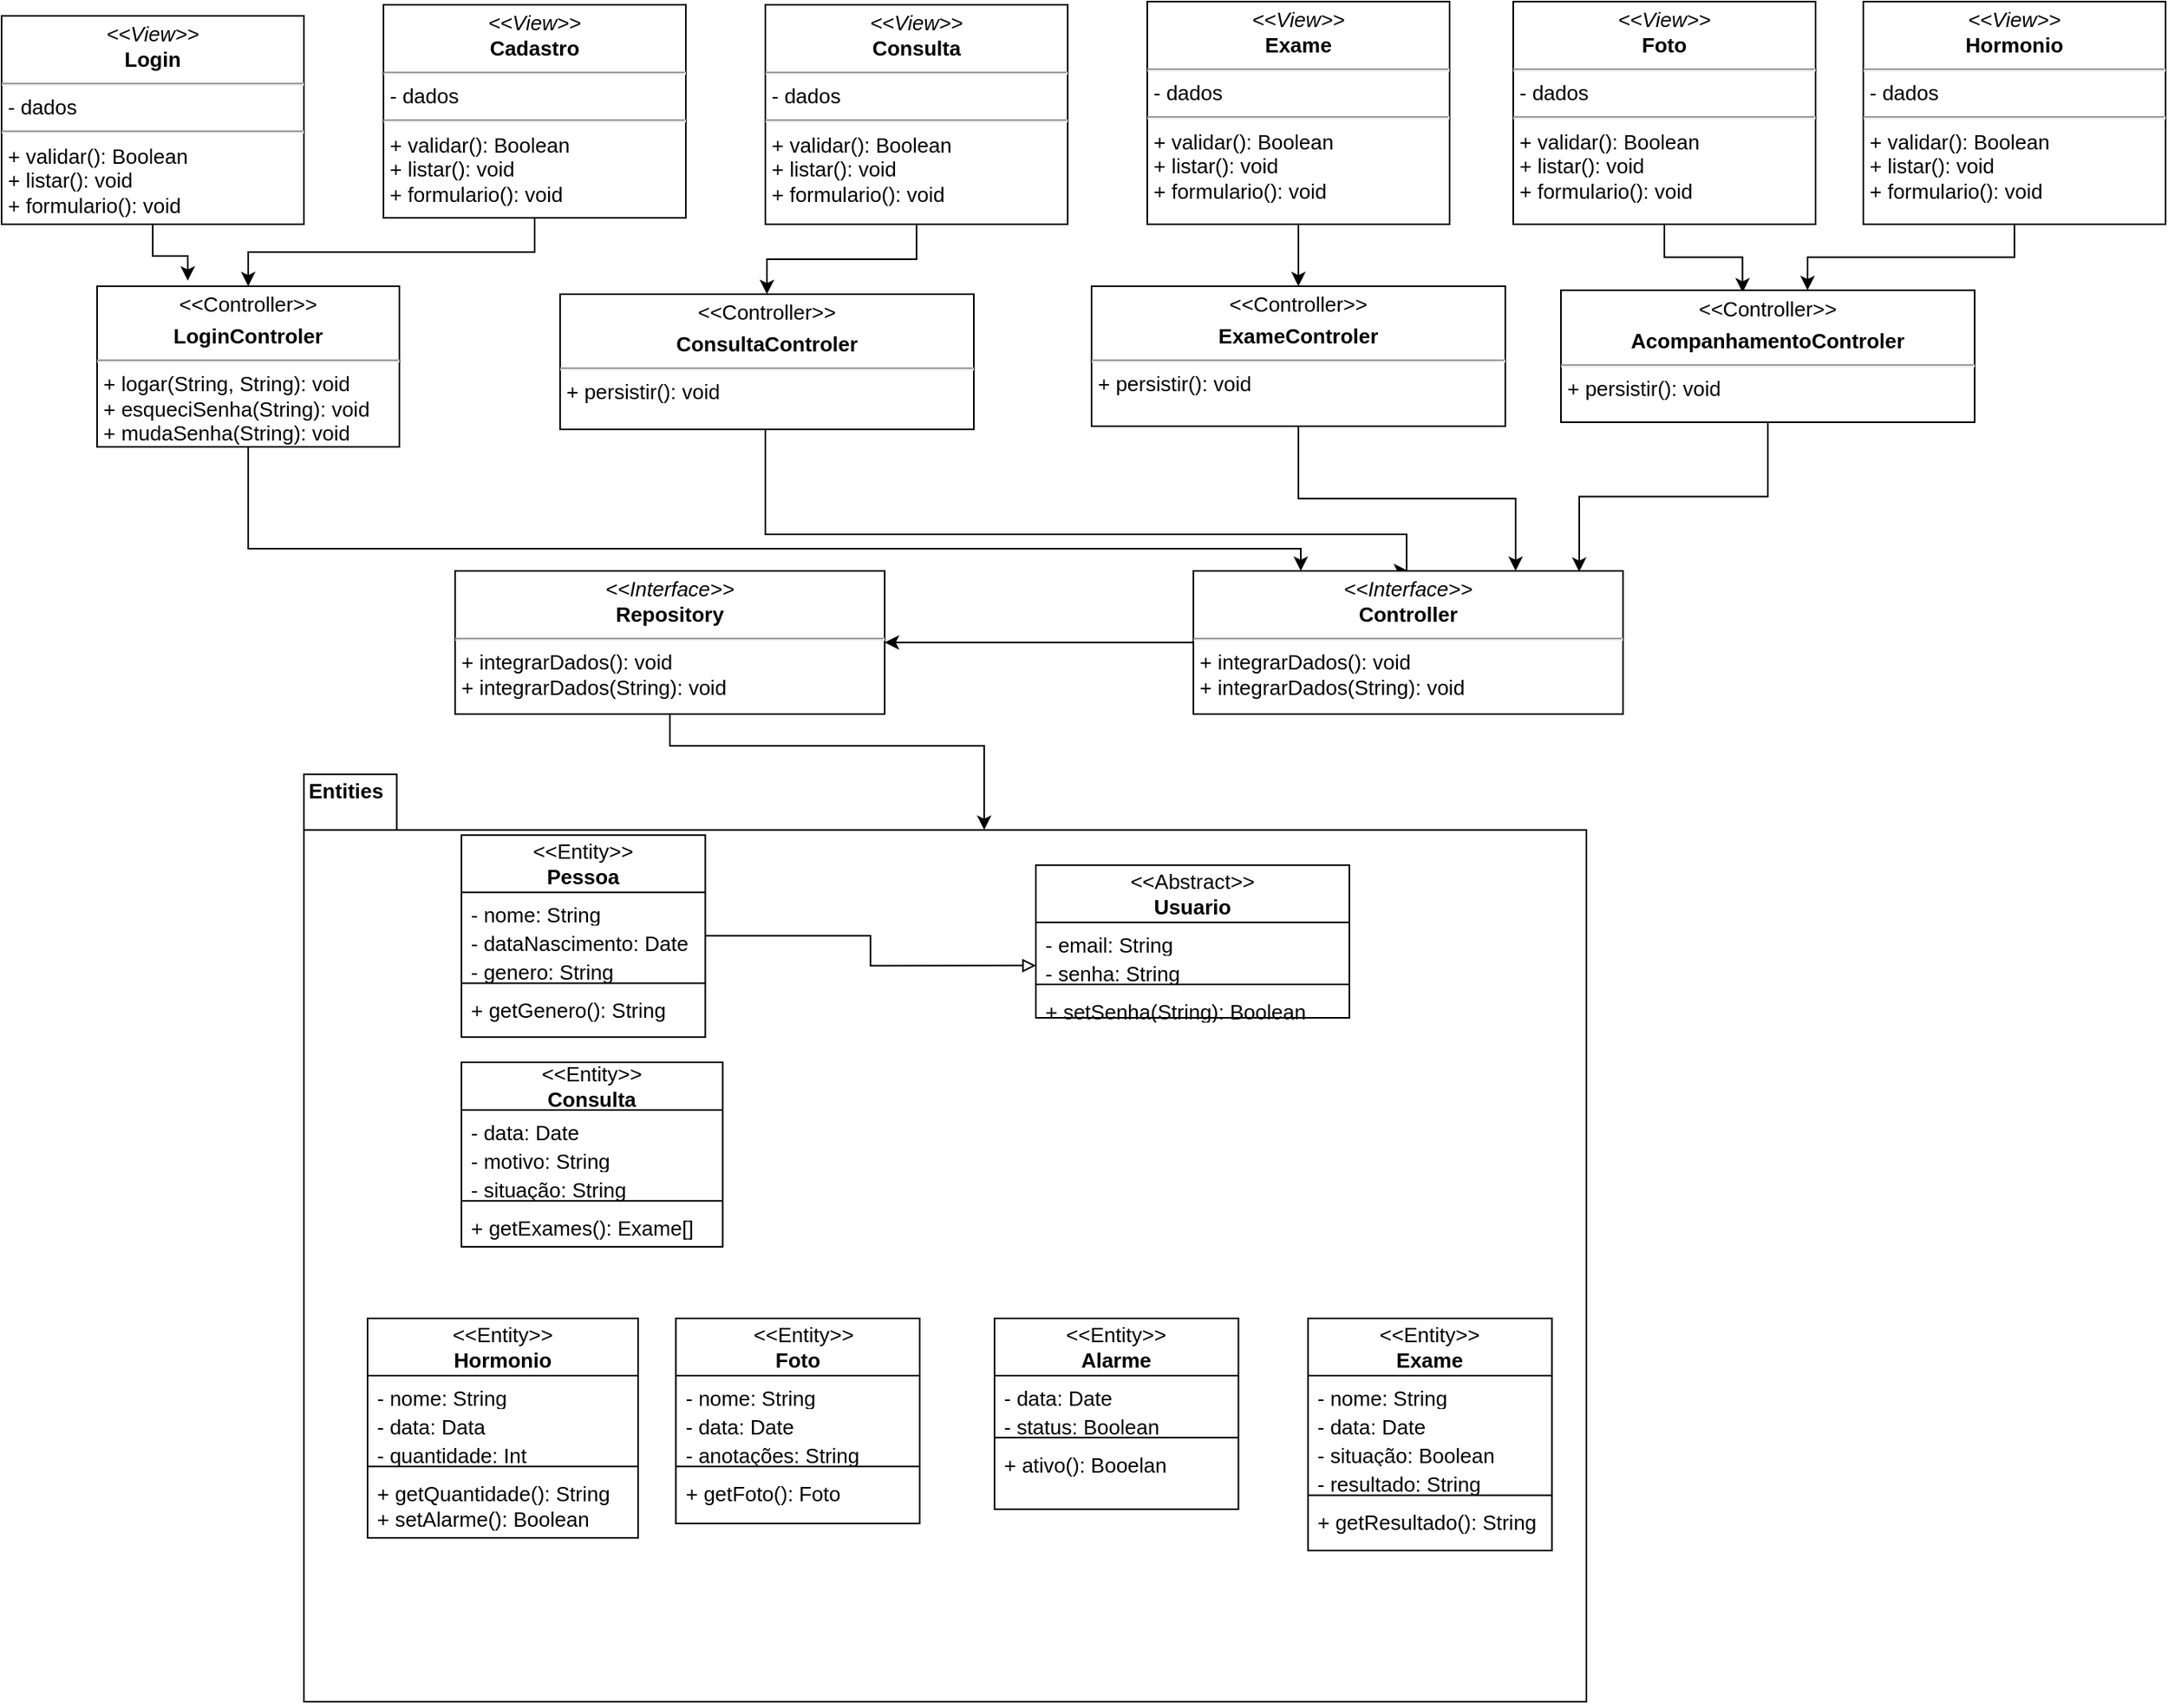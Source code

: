 <mxfile version="21.7.2" type="github">
  <diagram name="Página-1" id="MxIFzGJbgPdJj9NGr6BE">
    <mxGraphModel dx="3010" dy="834" grid="0" gridSize="10" guides="1" tooltips="1" connect="1" arrows="1" fold="1" page="1" pageScale="1" pageWidth="827" pageHeight="1169" math="0" shadow="0">
      <root>
        <mxCell id="0" />
        <mxCell id="1" parent="0" />
        <mxCell id="8MOAWp1Sfqbr2MybWYsb-131" style="edgeStyle=orthogonalEdgeStyle;rounded=0;orthogonalLoop=1;jettySize=auto;html=1;entryX=0.25;entryY=0;entryDx=0;entryDy=0;" edge="1" parent="1" source="8MOAWp1Sfqbr2MybWYsb-63" target="8MOAWp1Sfqbr2MybWYsb-112">
          <mxGeometry relative="1" as="geometry">
            <Array as="points">
              <mxPoint x="-502" y="363" />
              <mxPoint x="160" y="363" />
            </Array>
          </mxGeometry>
        </mxCell>
        <mxCell id="8MOAWp1Sfqbr2MybWYsb-63" value="&lt;p style=&quot;border-color: var(--border-color); margin: 4px 0px 0px; text-align: center; font-size: 13px;&quot;&gt;&amp;lt;&amp;lt;Controller&amp;gt;&amp;gt;&lt;/p&gt;&lt;p style=&quot;margin: 4px 0px 0px; text-align: center; font-size: 13px;&quot;&gt;&lt;b style=&quot;font-size: 13px;&quot;&gt;LoginControler&lt;/b&gt;&lt;/p&gt;&lt;hr style=&quot;font-size: 13px;&quot;&gt;&lt;p style=&quot;margin: 0px 0px 0px 4px; font-size: 13px;&quot;&gt;&lt;/p&gt;&lt;p style=&quot;margin: 0px 0px 0px 4px; font-size: 13px;&quot;&gt;+ logar(String, String): void&lt;/p&gt;&lt;p style=&quot;margin: 0px 0px 0px 4px; font-size: 13px;&quot;&gt;+ esqueciSenha(String): void&lt;/p&gt;&lt;p style=&quot;margin: 0px 0px 0px 4px; font-size: 13px;&quot;&gt;+ mudaSenha(String): void&lt;/p&gt;" style="verticalAlign=top;align=left;overflow=fill;fontSize=13;fontFamily=Helvetica;html=1;whiteSpace=wrap;swimlaneLine=1;" vertex="1" parent="1">
          <mxGeometry x="-597" y="198" width="190" height="101" as="geometry" />
        </mxCell>
        <mxCell id="8MOAWp1Sfqbr2MybWYsb-68" style="edgeStyle=orthogonalEdgeStyle;rounded=0;orthogonalLoop=1;jettySize=auto;html=1;entryX=0.3;entryY=-0.035;entryDx=0;entryDy=0;entryPerimeter=0;fontSize=13;swimlaneLine=1;" edge="1" parent="1" source="8MOAWp1Sfqbr2MybWYsb-64" target="8MOAWp1Sfqbr2MybWYsb-63">
          <mxGeometry relative="1" as="geometry" />
        </mxCell>
        <mxCell id="8MOAWp1Sfqbr2MybWYsb-64" value="&lt;p style=&quot;margin: 4px 0px 0px; text-align: center; font-size: 13px;&quot;&gt;&lt;i style=&quot;font-size: 13px;&quot;&gt;&amp;lt;&amp;lt;View&amp;gt;&amp;gt;&lt;/i&gt;&lt;br style=&quot;font-size: 13px;&quot;&gt;&lt;b style=&quot;font-size: 13px;&quot;&gt;Login&lt;/b&gt;&lt;/p&gt;&lt;hr style=&quot;font-size: 13px;&quot;&gt;&lt;p style=&quot;margin: 0px 0px 0px 4px; font-size: 13px;&quot;&gt;- dados&lt;br style=&quot;border-color: var(--border-color); font-size: 13px;&quot;&gt;&lt;/p&gt;&lt;hr style=&quot;font-size: 13px;&quot;&gt;&lt;p style=&quot;margin: 0px 0px 0px 4px; font-size: 13px;&quot;&gt;+ validar(): Boolean&lt;/p&gt;&lt;p style=&quot;border-color: var(--border-color); margin: 0px 0px 0px 4px; font-size: 13px;&quot;&gt;+ listar(): void&lt;/p&gt;&lt;p style=&quot;border-color: var(--border-color); margin: 0px 0px 0px 4px; font-size: 13px;&quot;&gt;+ formulario(): void&lt;/p&gt;" style="verticalAlign=top;align=left;overflow=fill;fontSize=13;fontFamily=Helvetica;html=1;whiteSpace=wrap;swimlaneLine=1;" vertex="1" parent="1">
          <mxGeometry x="-657" y="28" width="190" height="131" as="geometry" />
        </mxCell>
        <mxCell id="8MOAWp1Sfqbr2MybWYsb-67" style="edgeStyle=orthogonalEdgeStyle;rounded=0;orthogonalLoop=1;jettySize=auto;html=1;fontSize=13;swimlaneLine=1;" edge="1" parent="1" source="8MOAWp1Sfqbr2MybWYsb-66" target="8MOAWp1Sfqbr2MybWYsb-63">
          <mxGeometry relative="1" as="geometry" />
        </mxCell>
        <mxCell id="8MOAWp1Sfqbr2MybWYsb-66" value="&lt;p style=&quot;margin: 4px 0px 0px; text-align: center; font-size: 13px;&quot;&gt;&lt;i style=&quot;font-size: 13px;&quot;&gt;&amp;lt;&amp;lt;View&amp;gt;&amp;gt;&lt;/i&gt;&lt;br style=&quot;font-size: 13px;&quot;&gt;&lt;b style=&quot;font-size: 13px;&quot;&gt;Cadastro&lt;/b&gt;&lt;/p&gt;&lt;hr style=&quot;font-size: 13px;&quot;&gt;&lt;p style=&quot;margin: 0px 0px 0px 4px; font-size: 13px;&quot;&gt;- dados&lt;br style=&quot;font-size: 13px;&quot;&gt;&lt;/p&gt;&lt;hr style=&quot;font-size: 13px;&quot;&gt;&lt;p style=&quot;border-color: var(--border-color); margin: 0px 0px 0px 4px; font-size: 13px;&quot;&gt;+ validar(): Boolean&lt;/p&gt;&lt;p style=&quot;border-color: var(--border-color); margin: 0px 0px 0px 4px; font-size: 13px;&quot;&gt;+ listar(): void&lt;/p&gt;&lt;p style=&quot;border-color: var(--border-color); margin: 0px 0px 0px 4px; font-size: 13px;&quot;&gt;+ formulario(): void&lt;/p&gt;" style="verticalAlign=top;align=left;overflow=fill;fontSize=13;fontFamily=Helvetica;html=1;whiteSpace=wrap;swimlaneLine=1;" vertex="1" parent="1">
          <mxGeometry x="-417" y="21" width="190" height="134" as="geometry" />
        </mxCell>
        <mxCell id="8MOAWp1Sfqbr2MybWYsb-99" style="edgeStyle=orthogonalEdgeStyle;rounded=0;orthogonalLoop=1;jettySize=auto;html=1;entryX=0.5;entryY=0;entryDx=0;entryDy=0;fontSize=13;swimlaneLine=1;" edge="1" parent="1" source="8MOAWp1Sfqbr2MybWYsb-69" target="8MOAWp1Sfqbr2MybWYsb-98">
          <mxGeometry relative="1" as="geometry" />
        </mxCell>
        <mxCell id="8MOAWp1Sfqbr2MybWYsb-69" value="&lt;p style=&quot;margin: 4px 0px 0px; text-align: center; font-size: 13px;&quot;&gt;&lt;i style=&quot;font-size: 13px;&quot;&gt;&amp;lt;&amp;lt;View&amp;gt;&amp;gt;&lt;/i&gt;&lt;br style=&quot;font-size: 13px;&quot;&gt;&lt;b style=&quot;font-size: 13px;&quot;&gt;Consulta&lt;/b&gt;&lt;/p&gt;&lt;hr style=&quot;font-size: 13px;&quot;&gt;&lt;p style=&quot;margin: 0px 0px 0px 4px; font-size: 13px;&quot;&gt;- dados&lt;br style=&quot;border-color: var(--border-color); font-size: 13px;&quot;&gt;&lt;/p&gt;&lt;hr style=&quot;font-size: 13px;&quot;&gt;&lt;p style=&quot;border-color: var(--border-color); margin: 0px 0px 0px 4px; font-size: 13px;&quot;&gt;+ validar(): Boolean&lt;/p&gt;&lt;p style=&quot;border-color: var(--border-color); margin: 0px 0px 0px 4px; font-size: 13px;&quot;&gt;+ listar(): void&lt;/p&gt;&lt;p style=&quot;border-color: var(--border-color); margin: 0px 0px 0px 4px; font-size: 13px;&quot;&gt;+ formulario(): void&lt;/p&gt;" style="verticalAlign=top;align=left;overflow=fill;fontSize=13;fontFamily=Helvetica;html=1;whiteSpace=wrap;swimlaneLine=1;" vertex="1" parent="1">
          <mxGeometry x="-177" y="21" width="190" height="138" as="geometry" />
        </mxCell>
        <mxCell id="8MOAWp1Sfqbr2MybWYsb-124" style="edgeStyle=orthogonalEdgeStyle;rounded=0;orthogonalLoop=1;jettySize=auto;html=1;entryX=0;entryY=0;entryDx=427.5;entryDy=35;entryPerimeter=0;" edge="1" parent="1" source="8MOAWp1Sfqbr2MybWYsb-71" target="8MOAWp1Sfqbr2MybWYsb-72">
          <mxGeometry relative="1" as="geometry">
            <Array as="points">
              <mxPoint x="-237" y="487" />
              <mxPoint x="-40" y="487" />
            </Array>
          </mxGeometry>
        </mxCell>
        <mxCell id="8MOAWp1Sfqbr2MybWYsb-71" value="&lt;p style=&quot;margin: 4px 0px 0px; text-align: center; font-size: 13px;&quot;&gt;&lt;i style=&quot;font-size: 13px;&quot;&gt;&amp;lt;&amp;lt;Interface&amp;gt;&amp;gt;&lt;/i&gt;&lt;br style=&quot;font-size: 13px;&quot;&gt;&lt;b style=&quot;font-size: 13px;&quot;&gt;Repository&lt;/b&gt;&lt;/p&gt;&lt;hr style=&quot;font-size: 13px;&quot;&gt;&lt;p style=&quot;margin: 0px 0px 0px 4px; font-size: 13px;&quot;&gt;&lt;/p&gt;&lt;p style=&quot;margin: 0px 0px 0px 4px; font-size: 13px;&quot;&gt;+ integrarDados(): void&lt;/p&gt;&lt;p style=&quot;margin: 0px 0px 0px 4px; font-size: 13px;&quot;&gt;+ integrarDados(String): void&lt;br style=&quot;font-size: 13px;&quot;&gt;&lt;/p&gt;" style="verticalAlign=top;align=left;overflow=fill;fontSize=13;fontFamily=Helvetica;html=1;whiteSpace=wrap;swimlaneLine=1;" vertex="1" parent="1">
          <mxGeometry x="-372" y="377" width="270" height="90" as="geometry" />
        </mxCell>
        <mxCell id="8MOAWp1Sfqbr2MybWYsb-96" value="" style="group;fontSize=13;swimlaneLine=1;" vertex="1" connectable="0" parent="1">
          <mxGeometry x="-471" y="509" width="810" height="582" as="geometry" />
        </mxCell>
        <mxCell id="8MOAWp1Sfqbr2MybWYsb-72" value="" style="shape=folder;fontStyle=1;spacingTop=10;tabWidth=45;tabHeight=35;tabPosition=left;html=1;whiteSpace=wrap;fontSize=13;swimlaneLine=1;" vertex="1" parent="8MOAWp1Sfqbr2MybWYsb-96">
          <mxGeometry x="4" y="-4.18" width="806" height="583.18" as="geometry" />
        </mxCell>
        <mxCell id="8MOAWp1Sfqbr2MybWYsb-1" value="&amp;nbsp; &amp;lt;&amp;lt;Entity&amp;gt;&amp;gt;&lt;br style=&quot;border-color: var(--border-color); font-size: 13px;&quot;&gt;&lt;b style=&quot;font-size: 13px;&quot;&gt;Foto&lt;/b&gt;" style="swimlane;fontStyle=0;childLayout=stackLayout;horizontal=1;startSize=36;fillColor=none;horizontalStack=0;resizeParent=1;resizeParentMax=0;resizeLast=0;collapsible=1;marginBottom=0;whiteSpace=wrap;html=1;fontSize=13;swimlaneLine=1;" vertex="1" parent="8MOAWp1Sfqbr2MybWYsb-96">
          <mxGeometry x="237.74" y="338" width="153.24" height="129.003" as="geometry" />
        </mxCell>
        <mxCell id="8MOAWp1Sfqbr2MybWYsb-2" value="- nome: String" style="text;strokeColor=none;fillColor=none;align=left;verticalAlign=top;spacingLeft=4;spacingRight=4;overflow=hidden;rotatable=0;points=[[0,0.5],[1,0.5]];portConstraint=eastwest;whiteSpace=wrap;html=1;fontSize=13;swimlaneLine=1;" vertex="1" parent="8MOAWp1Sfqbr2MybWYsb-1">
          <mxGeometry y="36" width="153.24" height="18.122" as="geometry" />
        </mxCell>
        <mxCell id="8MOAWp1Sfqbr2MybWYsb-3" value="- data: Date" style="text;strokeColor=none;fillColor=none;align=left;verticalAlign=top;spacingLeft=4;spacingRight=4;overflow=hidden;rotatable=0;points=[[0,0.5],[1,0.5]];portConstraint=eastwest;whiteSpace=wrap;html=1;fontSize=13;swimlaneLine=1;" vertex="1" parent="8MOAWp1Sfqbr2MybWYsb-1">
          <mxGeometry y="54.122" width="153.24" height="18.122" as="geometry" />
        </mxCell>
        <mxCell id="8MOAWp1Sfqbr2MybWYsb-4" value="- anotações: String" style="text;strokeColor=none;fillColor=none;align=left;verticalAlign=top;spacingLeft=4;spacingRight=4;overflow=hidden;rotatable=0;points=[[0,0.5],[1,0.5]];portConstraint=eastwest;whiteSpace=wrap;html=1;fontSize=13;swimlaneLine=1;" vertex="1" parent="8MOAWp1Sfqbr2MybWYsb-1">
          <mxGeometry y="72.244" width="153.24" height="18.122" as="geometry" />
        </mxCell>
        <mxCell id="8MOAWp1Sfqbr2MybWYsb-84" value="" style="line;strokeWidth=1;fillColor=none;align=left;verticalAlign=middle;spacingTop=-1;spacingLeft=3;spacingRight=3;rotatable=0;labelPosition=right;points=[];portConstraint=eastwest;strokeColor=inherit;fontSize=13;swimlaneLine=1;" vertex="1" parent="8MOAWp1Sfqbr2MybWYsb-1">
          <mxGeometry y="90.366" width="153.24" height="5.576" as="geometry" />
        </mxCell>
        <mxCell id="8MOAWp1Sfqbr2MybWYsb-85" value="+ getFoto(): Foto" style="text;strokeColor=none;fillColor=none;align=left;verticalAlign=top;spacingLeft=4;spacingRight=4;overflow=hidden;rotatable=0;points=[[0,0.5],[1,0.5]];portConstraint=eastwest;whiteSpace=wrap;html=1;fontSize=13;swimlaneLine=1;" vertex="1" parent="8MOAWp1Sfqbr2MybWYsb-1">
          <mxGeometry y="95.943" width="153.24" height="33.06" as="geometry" />
        </mxCell>
        <mxCell id="8MOAWp1Sfqbr2MybWYsb-5" value="&amp;lt;&amp;lt;Entity&amp;gt;&amp;gt;&lt;br style=&quot;border-color: var(--border-color); font-size: 13px;&quot;&gt;&lt;b style=&quot;font-size: 13px;&quot;&gt;Hormonio&lt;/b&gt;" style="swimlane;fontStyle=0;childLayout=stackLayout;horizontal=1;startSize=36;fillColor=none;horizontalStack=0;resizeParent=1;resizeParentMax=0;resizeLast=0;collapsible=1;marginBottom=0;whiteSpace=wrap;html=1;fontSize=13;swimlaneLine=1;" vertex="1" parent="8MOAWp1Sfqbr2MybWYsb-96">
          <mxGeometry x="44" y="338" width="170" height="138.003" as="geometry" />
        </mxCell>
        <mxCell id="8MOAWp1Sfqbr2MybWYsb-6" value="- nome: String" style="text;strokeColor=none;fillColor=none;align=left;verticalAlign=top;spacingLeft=4;spacingRight=4;overflow=hidden;rotatable=0;points=[[0,0.5],[1,0.5]];portConstraint=eastwest;whiteSpace=wrap;html=1;fontSize=13;swimlaneLine=1;" vertex="1" parent="8MOAWp1Sfqbr2MybWYsb-5">
          <mxGeometry y="36" width="170" height="18.122" as="geometry" />
        </mxCell>
        <mxCell id="8MOAWp1Sfqbr2MybWYsb-7" value="- data: Data" style="text;strokeColor=none;fillColor=none;align=left;verticalAlign=top;spacingLeft=4;spacingRight=4;overflow=hidden;rotatable=0;points=[[0,0.5],[1,0.5]];portConstraint=eastwest;whiteSpace=wrap;html=1;fontSize=13;swimlaneLine=1;" vertex="1" parent="8MOAWp1Sfqbr2MybWYsb-5">
          <mxGeometry y="54.122" width="170" height="18.122" as="geometry" />
        </mxCell>
        <mxCell id="8MOAWp1Sfqbr2MybWYsb-8" value="- quantidade: Int" style="text;strokeColor=none;fillColor=none;align=left;verticalAlign=top;spacingLeft=4;spacingRight=4;overflow=hidden;rotatable=0;points=[[0,0.5],[1,0.5]];portConstraint=eastwest;whiteSpace=wrap;html=1;fontSize=13;swimlaneLine=1;" vertex="1" parent="8MOAWp1Sfqbr2MybWYsb-5">
          <mxGeometry y="72.244" width="170" height="18.122" as="geometry" />
        </mxCell>
        <mxCell id="8MOAWp1Sfqbr2MybWYsb-46" value="" style="line;strokeWidth=1;fillColor=none;align=left;verticalAlign=middle;spacingTop=-1;spacingLeft=3;spacingRight=3;rotatable=0;labelPosition=right;points=[];portConstraint=eastwest;strokeColor=inherit;fontSize=13;swimlaneLine=1;" vertex="1" parent="8MOAWp1Sfqbr2MybWYsb-5">
          <mxGeometry y="90.366" width="170" height="5.576" as="geometry" />
        </mxCell>
        <mxCell id="8MOAWp1Sfqbr2MybWYsb-47" value="+ getQuantidade(): String&lt;br style=&quot;font-size: 13px;&quot;&gt;+ setAlarme(): Boolean" style="text;strokeColor=none;fillColor=none;align=left;verticalAlign=top;spacingLeft=4;spacingRight=4;overflow=hidden;rotatable=0;points=[[0,0.5],[1,0.5]];portConstraint=eastwest;whiteSpace=wrap;html=1;fontSize=13;swimlaneLine=1;" vertex="1" parent="8MOAWp1Sfqbr2MybWYsb-5">
          <mxGeometry y="95.943" width="170" height="42.06" as="geometry" />
        </mxCell>
        <mxCell id="8MOAWp1Sfqbr2MybWYsb-10" value="&amp;lt;&amp;lt;Entity&amp;gt;&amp;gt;&lt;br style=&quot;font-size: 13px;&quot;&gt;&lt;b style=&quot;font-size: 13px;&quot;&gt;Pessoa&lt;/b&gt;" style="swimlane;fontStyle=0;childLayout=stackLayout;horizontal=1;startSize=36;fillColor=none;horizontalStack=0;resizeParent=1;resizeParentMax=0;resizeLast=0;collapsible=1;marginBottom=0;whiteSpace=wrap;html=1;fontSize=13;swimlaneLine=1;" vertex="1" parent="8MOAWp1Sfqbr2MybWYsb-96">
          <mxGeometry x="103.003" y="34.153" width="153.24" height="127.003" as="geometry" />
        </mxCell>
        <mxCell id="8MOAWp1Sfqbr2MybWYsb-11" value="- nome: String" style="text;strokeColor=none;fillColor=none;align=left;verticalAlign=top;spacingLeft=4;spacingRight=4;overflow=hidden;rotatable=0;points=[[0,0.5],[1,0.5]];portConstraint=eastwest;whiteSpace=wrap;html=1;fontSize=13;swimlaneLine=1;" vertex="1" parent="8MOAWp1Sfqbr2MybWYsb-10">
          <mxGeometry y="36" width="153.24" height="18.122" as="geometry" />
        </mxCell>
        <mxCell id="8MOAWp1Sfqbr2MybWYsb-12" value="- dataNascimento: Date" style="text;strokeColor=none;fillColor=none;align=left;verticalAlign=top;spacingLeft=4;spacingRight=4;overflow=hidden;rotatable=0;points=[[0,0.5],[1,0.5]];portConstraint=eastwest;whiteSpace=wrap;html=1;fontSize=13;swimlaneLine=1;" vertex="1" parent="8MOAWp1Sfqbr2MybWYsb-10">
          <mxGeometry y="54.122" width="153.24" height="18.122" as="geometry" />
        </mxCell>
        <mxCell id="8MOAWp1Sfqbr2MybWYsb-13" value="- genero: String" style="text;strokeColor=none;fillColor=none;align=left;verticalAlign=top;spacingLeft=4;spacingRight=4;overflow=hidden;rotatable=0;points=[[0,0.5],[1,0.5]];portConstraint=eastwest;whiteSpace=wrap;html=1;fontSize=13;swimlaneLine=1;" vertex="1" parent="8MOAWp1Sfqbr2MybWYsb-10">
          <mxGeometry y="72.244" width="153.24" height="18.122" as="geometry" />
        </mxCell>
        <mxCell id="8MOAWp1Sfqbr2MybWYsb-57" value="" style="line;strokeWidth=1;fillColor=none;align=left;verticalAlign=middle;spacingTop=-1;spacingLeft=3;spacingRight=3;rotatable=0;labelPosition=right;points=[];portConstraint=eastwest;strokeColor=inherit;fontSize=13;swimlaneLine=1;" vertex="1" parent="8MOAWp1Sfqbr2MybWYsb-10">
          <mxGeometry y="90.366" width="153.24" height="5.576" as="geometry" />
        </mxCell>
        <mxCell id="8MOAWp1Sfqbr2MybWYsb-58" value="+ getGenero(): String" style="text;strokeColor=none;fillColor=none;align=left;verticalAlign=top;spacingLeft=4;spacingRight=4;overflow=hidden;rotatable=0;points=[[0,0.5],[1,0.5]];portConstraint=eastwest;whiteSpace=wrap;html=1;fontSize=13;swimlaneLine=1;" vertex="1" parent="8MOAWp1Sfqbr2MybWYsb-10">
          <mxGeometry y="95.943" width="153.24" height="31.06" as="geometry" />
        </mxCell>
        <mxCell id="8MOAWp1Sfqbr2MybWYsb-14" value="&amp;lt;&amp;lt;Entity&amp;gt;&amp;gt;&lt;br style=&quot;border-color: var(--border-color); font-size: 13px;&quot;&gt;&lt;b style=&quot;font-size: 13px;&quot;&gt;Consulta&lt;/b&gt;" style="swimlane;fontStyle=0;childLayout=stackLayout;horizontal=1;startSize=30;fillColor=none;horizontalStack=0;resizeParent=1;resizeParentMax=0;resizeLast=0;collapsible=1;marginBottom=0;whiteSpace=wrap;html=1;fontSize=13;swimlaneLine=1;" vertex="1" parent="8MOAWp1Sfqbr2MybWYsb-96">
          <mxGeometry x="103.003" y="176.995" width="164.19" height="116.003" as="geometry" />
        </mxCell>
        <mxCell id="8MOAWp1Sfqbr2MybWYsb-15" value="- data: Date" style="text;strokeColor=none;fillColor=none;align=left;verticalAlign=top;spacingLeft=4;spacingRight=4;overflow=hidden;rotatable=0;points=[[0,0.5],[1,0.5]];portConstraint=eastwest;whiteSpace=wrap;html=1;fontSize=13;swimlaneLine=1;" vertex="1" parent="8MOAWp1Sfqbr2MybWYsb-14">
          <mxGeometry y="30" width="164.19" height="18.122" as="geometry" />
        </mxCell>
        <mxCell id="8MOAWp1Sfqbr2MybWYsb-16" value="- motivo: String" style="text;strokeColor=none;fillColor=none;align=left;verticalAlign=top;spacingLeft=4;spacingRight=4;overflow=hidden;rotatable=0;points=[[0,0.5],[1,0.5]];portConstraint=eastwest;whiteSpace=wrap;html=1;fontSize=13;swimlaneLine=1;" vertex="1" parent="8MOAWp1Sfqbr2MybWYsb-14">
          <mxGeometry y="48.122" width="164.19" height="18.122" as="geometry" />
        </mxCell>
        <mxCell id="8MOAWp1Sfqbr2MybWYsb-17" value="- situação: String" style="text;strokeColor=none;fillColor=none;align=left;verticalAlign=top;spacingLeft=4;spacingRight=4;overflow=hidden;rotatable=0;points=[[0,0.5],[1,0.5]];portConstraint=eastwest;whiteSpace=wrap;html=1;fontSize=13;swimlaneLine=1;" vertex="1" parent="8MOAWp1Sfqbr2MybWYsb-14">
          <mxGeometry y="66.244" width="164.19" height="18.122" as="geometry" />
        </mxCell>
        <mxCell id="8MOAWp1Sfqbr2MybWYsb-78" value="" style="line;strokeWidth=1;fillColor=none;align=left;verticalAlign=middle;spacingTop=-1;spacingLeft=3;spacingRight=3;rotatable=0;labelPosition=right;points=[];portConstraint=eastwest;strokeColor=inherit;fontSize=13;swimlaneLine=1;" vertex="1" parent="8MOAWp1Sfqbr2MybWYsb-14">
          <mxGeometry y="84.366" width="164.19" height="5.576" as="geometry" />
        </mxCell>
        <mxCell id="8MOAWp1Sfqbr2MybWYsb-79" value="+ getExames(): Exame[]" style="text;strokeColor=none;fillColor=none;align=left;verticalAlign=top;spacingLeft=4;spacingRight=4;overflow=hidden;rotatable=0;points=[[0,0.5],[1,0.5]];portConstraint=eastwest;whiteSpace=wrap;html=1;fontSize=13;swimlaneLine=1;" vertex="1" parent="8MOAWp1Sfqbr2MybWYsb-14">
          <mxGeometry y="89.943" width="164.19" height="26.06" as="geometry" />
        </mxCell>
        <mxCell id="8MOAWp1Sfqbr2MybWYsb-18" value="&amp;lt;&amp;lt;Entity&amp;gt;&amp;gt;&lt;br style=&quot;border-color: var(--border-color); font-size: 13px;&quot;&gt;&lt;b style=&quot;font-size: 13px;&quot;&gt;Exame&lt;/b&gt;" style="swimlane;fontStyle=0;childLayout=stackLayout;horizontal=1;startSize=36;fillColor=none;horizontalStack=0;resizeParent=1;resizeParentMax=0;resizeLast=0;collapsible=1;marginBottom=0;whiteSpace=wrap;html=1;fontSize=13;swimlaneLine=1;" vertex="1" parent="8MOAWp1Sfqbr2MybWYsb-96">
          <mxGeometry x="635.079" y="338.004" width="153.24" height="146.005" as="geometry" />
        </mxCell>
        <mxCell id="8MOAWp1Sfqbr2MybWYsb-19" value="- nome: String" style="text;strokeColor=none;fillColor=none;align=left;verticalAlign=top;spacingLeft=4;spacingRight=4;overflow=hidden;rotatable=0;points=[[0,0.5],[1,0.5]];portConstraint=eastwest;whiteSpace=wrap;html=1;fontSize=13;swimlaneLine=1;" vertex="1" parent="8MOAWp1Sfqbr2MybWYsb-18">
          <mxGeometry y="36" width="153.24" height="18.122" as="geometry" />
        </mxCell>
        <mxCell id="8MOAWp1Sfqbr2MybWYsb-20" value="- data: Date" style="text;strokeColor=none;fillColor=none;align=left;verticalAlign=top;spacingLeft=4;spacingRight=4;overflow=hidden;rotatable=0;points=[[0,0.5],[1,0.5]];portConstraint=eastwest;whiteSpace=wrap;html=1;fontSize=13;swimlaneLine=1;" vertex="1" parent="8MOAWp1Sfqbr2MybWYsb-18">
          <mxGeometry y="54.122" width="153.24" height="18.122" as="geometry" />
        </mxCell>
        <mxCell id="8MOAWp1Sfqbr2MybWYsb-21" value="- situação: Boolean" style="text;strokeColor=none;fillColor=none;align=left;verticalAlign=top;spacingLeft=4;spacingRight=4;overflow=hidden;rotatable=0;points=[[0,0.5],[1,0.5]];portConstraint=eastwest;whiteSpace=wrap;html=1;fontSize=13;swimlaneLine=1;" vertex="1" parent="8MOAWp1Sfqbr2MybWYsb-18">
          <mxGeometry y="72.244" width="153.24" height="18.122" as="geometry" />
        </mxCell>
        <mxCell id="8MOAWp1Sfqbr2MybWYsb-22" value="- resultado: String" style="text;strokeColor=none;fillColor=none;align=left;verticalAlign=top;spacingLeft=4;spacingRight=4;overflow=hidden;rotatable=0;points=[[0,0.5],[1,0.5]];portConstraint=eastwest;whiteSpace=wrap;html=1;fontSize=13;swimlaneLine=1;" vertex="1" parent="8MOAWp1Sfqbr2MybWYsb-18">
          <mxGeometry y="90.366" width="153.24" height="18.122" as="geometry" />
        </mxCell>
        <mxCell id="8MOAWp1Sfqbr2MybWYsb-80" value="" style="line;strokeWidth=1;fillColor=none;align=left;verticalAlign=middle;spacingTop=-1;spacingLeft=3;spacingRight=3;rotatable=0;labelPosition=right;points=[];portConstraint=eastwest;strokeColor=inherit;fontSize=13;swimlaneLine=1;" vertex="1" parent="8MOAWp1Sfqbr2MybWYsb-18">
          <mxGeometry y="108.489" width="153.24" height="5.576" as="geometry" />
        </mxCell>
        <mxCell id="8MOAWp1Sfqbr2MybWYsb-81" value="+ getResultado(): String" style="text;strokeColor=none;fillColor=none;align=left;verticalAlign=top;spacingLeft=4;spacingRight=4;overflow=hidden;rotatable=0;points=[[0,0.5],[1,0.5]];portConstraint=eastwest;whiteSpace=wrap;html=1;fontSize=13;swimlaneLine=1;" vertex="1" parent="8MOAWp1Sfqbr2MybWYsb-18">
          <mxGeometry y="114.065" width="153.24" height="31.94" as="geometry" />
        </mxCell>
        <mxCell id="8MOAWp1Sfqbr2MybWYsb-48" value="&amp;lt;&amp;lt;Entity&amp;gt;&amp;gt;&lt;br style=&quot;border-color: var(--border-color); font-size: 13px;&quot;&gt;&lt;b style=&quot;font-size: 13px;&quot;&gt;Alarme&lt;/b&gt;" style="swimlane;fontStyle=0;childLayout=stackLayout;horizontal=1;startSize=36;fillColor=none;horizontalStack=0;resizeParent=1;resizeParentMax=0;resizeLast=0;collapsible=1;marginBottom=0;whiteSpace=wrap;html=1;fontSize=13;swimlaneLine=1;" vertex="1" parent="8MOAWp1Sfqbr2MybWYsb-96">
          <mxGeometry x="438.052" y="338.004" width="153.24" height="120.0" as="geometry" />
        </mxCell>
        <mxCell id="8MOAWp1Sfqbr2MybWYsb-50" value="- data: Date" style="text;strokeColor=none;fillColor=none;align=left;verticalAlign=top;spacingLeft=4;spacingRight=4;overflow=hidden;rotatable=0;points=[[0,0.5],[1,0.5]];portConstraint=eastwest;whiteSpace=wrap;html=1;fontSize=13;swimlaneLine=1;" vertex="1" parent="8MOAWp1Sfqbr2MybWYsb-48">
          <mxGeometry y="36" width="153.24" height="18.122" as="geometry" />
        </mxCell>
        <mxCell id="8MOAWp1Sfqbr2MybWYsb-51" value="- status: Boolean" style="text;strokeColor=none;fillColor=none;align=left;verticalAlign=top;spacingLeft=4;spacingRight=4;overflow=hidden;rotatable=0;points=[[0,0.5],[1,0.5]];portConstraint=eastwest;whiteSpace=wrap;html=1;fontSize=13;swimlaneLine=1;" vertex="1" parent="8MOAWp1Sfqbr2MybWYsb-48">
          <mxGeometry y="54.122" width="153.24" height="18.122" as="geometry" />
        </mxCell>
        <mxCell id="8MOAWp1Sfqbr2MybWYsb-52" value="" style="line;strokeWidth=1;fillColor=none;align=left;verticalAlign=middle;spacingTop=-1;spacingLeft=3;spacingRight=3;rotatable=0;labelPosition=right;points=[];portConstraint=eastwest;strokeColor=inherit;fontSize=13;swimlaneLine=1;" vertex="1" parent="8MOAWp1Sfqbr2MybWYsb-48">
          <mxGeometry y="72.244" width="153.24" height="5.576" as="geometry" />
        </mxCell>
        <mxCell id="8MOAWp1Sfqbr2MybWYsb-53" value="+ ativo(): Booelan" style="text;strokeColor=none;fillColor=none;align=left;verticalAlign=top;spacingLeft=4;spacingRight=4;overflow=hidden;rotatable=0;points=[[0,0.5],[1,0.5]];portConstraint=eastwest;whiteSpace=wrap;html=1;fontSize=13;swimlaneLine=1;" vertex="1" parent="8MOAWp1Sfqbr2MybWYsb-48">
          <mxGeometry y="77.82" width="153.24" height="42.18" as="geometry" />
        </mxCell>
        <mxCell id="8MOAWp1Sfqbr2MybWYsb-73" value="&lt;b style=&quot;font-size: 13px;&quot;&gt;&lt;font style=&quot;font-size: 13px;&quot;&gt;Entities&lt;/font&gt;&lt;/b&gt;" style="text;html=1;strokeColor=none;fillColor=none;align=center;verticalAlign=middle;whiteSpace=wrap;rounded=0;fontSize=13;swimlaneLine=1;" vertex="1" parent="8MOAWp1Sfqbr2MybWYsb-96">
          <mxGeometry y="-6.273" width="61" height="24.395" as="geometry" />
        </mxCell>
        <mxCell id="8MOAWp1Sfqbr2MybWYsb-90" value="&amp;lt;&amp;lt;Abstract&amp;gt;&amp;gt;&lt;br style=&quot;font-size: 13px;&quot;&gt;&lt;b style=&quot;font-size: 13px;&quot;&gt;Usuario&lt;/b&gt;" style="swimlane;fontStyle=0;childLayout=stackLayout;horizontal=1;startSize=36;fillColor=none;horizontalStack=0;resizeParent=1;resizeParentMax=0;resizeLast=0;collapsible=1;marginBottom=0;whiteSpace=wrap;html=1;fontSize=13;swimlaneLine=1;" vertex="1" parent="8MOAWp1Sfqbr2MybWYsb-96">
          <mxGeometry x="464.0" y="53.003" width="197.027" height="95.943" as="geometry" />
        </mxCell>
        <mxCell id="8MOAWp1Sfqbr2MybWYsb-91" value="- email: String" style="text;strokeColor=none;fillColor=none;align=left;verticalAlign=top;spacingLeft=4;spacingRight=4;overflow=hidden;rotatable=0;points=[[0,0.5],[1,0.5]];portConstraint=eastwest;whiteSpace=wrap;html=1;fontSize=13;swimlaneLine=1;" vertex="1" parent="8MOAWp1Sfqbr2MybWYsb-90">
          <mxGeometry y="36" width="197.027" height="18.122" as="geometry" />
        </mxCell>
        <mxCell id="8MOAWp1Sfqbr2MybWYsb-92" value="- senha: String" style="text;strokeColor=none;fillColor=none;align=left;verticalAlign=top;spacingLeft=4;spacingRight=4;overflow=hidden;rotatable=0;points=[[0,0.5],[1,0.5]];portConstraint=eastwest;whiteSpace=wrap;html=1;fontSize=13;swimlaneLine=1;" vertex="1" parent="8MOAWp1Sfqbr2MybWYsb-90">
          <mxGeometry y="54.122" width="197.027" height="18.122" as="geometry" />
        </mxCell>
        <mxCell id="8MOAWp1Sfqbr2MybWYsb-94" value="" style="line;strokeWidth=1;fillColor=none;align=left;verticalAlign=middle;spacingTop=-1;spacingLeft=3;spacingRight=3;rotatable=0;labelPosition=right;points=[];portConstraint=eastwest;strokeColor=inherit;fontSize=13;swimlaneLine=1;" vertex="1" parent="8MOAWp1Sfqbr2MybWYsb-90">
          <mxGeometry y="72.244" width="197.027" height="5.576" as="geometry" />
        </mxCell>
        <mxCell id="8MOAWp1Sfqbr2MybWYsb-95" value="+ setSenha(String): Boolean" style="text;strokeColor=none;fillColor=none;align=left;verticalAlign=top;spacingLeft=4;spacingRight=4;overflow=hidden;rotatable=0;points=[[0,0.5],[1,0.5]];portConstraint=eastwest;whiteSpace=wrap;html=1;fontSize=13;swimlaneLine=1;" vertex="1" parent="8MOAWp1Sfqbr2MybWYsb-90">
          <mxGeometry y="77.82" width="197.027" height="18.122" as="geometry" />
        </mxCell>
        <mxCell id="8MOAWp1Sfqbr2MybWYsb-104" style="edgeStyle=orthogonalEdgeStyle;rounded=0;orthogonalLoop=1;jettySize=auto;html=1;entryX=0;entryY=0.5;entryDx=0;entryDy=0;endArrow=block;endFill=0;fontSize=13;swimlaneLine=1;" edge="1" parent="8MOAWp1Sfqbr2MybWYsb-96" source="8MOAWp1Sfqbr2MybWYsb-12" target="8MOAWp1Sfqbr2MybWYsb-92">
          <mxGeometry relative="1" as="geometry" />
        </mxCell>
        <mxCell id="8MOAWp1Sfqbr2MybWYsb-102" style="edgeStyle=orthogonalEdgeStyle;rounded=0;orthogonalLoop=1;jettySize=auto;html=1;entryX=0.5;entryY=0;entryDx=0;entryDy=0;fontSize=13;swimlaneLine=1;" edge="1" parent="1" source="8MOAWp1Sfqbr2MybWYsb-97" target="8MOAWp1Sfqbr2MybWYsb-101">
          <mxGeometry relative="1" as="geometry" />
        </mxCell>
        <mxCell id="8MOAWp1Sfqbr2MybWYsb-97" value="&lt;p style=&quot;margin: 4px 0px 0px; text-align: center; font-size: 13px;&quot;&gt;&lt;i style=&quot;font-size: 13px;&quot;&gt;&amp;lt;&amp;lt;View&amp;gt;&amp;gt;&lt;/i&gt;&lt;br style=&quot;font-size: 13px;&quot;&gt;&lt;b style=&quot;font-size: 13px;&quot;&gt;Exame&lt;/b&gt;&lt;/p&gt;&lt;hr style=&quot;font-size: 13px;&quot;&gt;&lt;p style=&quot;margin: 0px 0px 0px 4px; font-size: 13px;&quot;&gt;- dados&lt;br style=&quot;border-color: var(--border-color); font-size: 13px;&quot;&gt;&lt;/p&gt;&lt;hr style=&quot;font-size: 13px;&quot;&gt;&lt;p style=&quot;border-color: var(--border-color); margin: 0px 0px 0px 4px; font-size: 13px;&quot;&gt;+ validar(): Boolean&lt;/p&gt;&lt;p style=&quot;border-color: var(--border-color); margin: 0px 0px 0px 4px; font-size: 13px;&quot;&gt;+ listar(): void&lt;/p&gt;&lt;p style=&quot;border-color: var(--border-color); margin: 0px 0px 0px 4px; font-size: 13px;&quot;&gt;+ formulario(): void&lt;/p&gt;" style="verticalAlign=top;align=left;overflow=fill;fontSize=13;fontFamily=Helvetica;html=1;whiteSpace=wrap;swimlaneLine=1;" vertex="1" parent="1">
          <mxGeometry x="63" y="19" width="190" height="140" as="geometry" />
        </mxCell>
        <mxCell id="8MOAWp1Sfqbr2MybWYsb-129" style="edgeStyle=orthogonalEdgeStyle;rounded=0;orthogonalLoop=1;jettySize=auto;html=1;entryX=0.5;entryY=0;entryDx=0;entryDy=0;" edge="1" parent="1" source="8MOAWp1Sfqbr2MybWYsb-98" target="8MOAWp1Sfqbr2MybWYsb-112">
          <mxGeometry relative="1" as="geometry">
            <Array as="points">
              <mxPoint x="-177" y="354" />
              <mxPoint x="226" y="354" />
              <mxPoint x="226" y="377" />
            </Array>
          </mxGeometry>
        </mxCell>
        <mxCell id="8MOAWp1Sfqbr2MybWYsb-98" value="&lt;p style=&quot;margin: 4px 0px 0px; text-align: center; font-size: 13px;&quot;&gt;&amp;lt;&amp;lt;Controller&amp;gt;&lt;span style=&quot;font-size: 13px;&quot;&gt;&amp;gt;&lt;/span&gt;&lt;/p&gt;&lt;p style=&quot;margin: 4px 0px 0px; text-align: center; font-size: 13px;&quot;&gt;&lt;b style=&quot;font-size: 13px;&quot;&gt;ConsultaControler&lt;/b&gt;&lt;/p&gt;&lt;hr style=&quot;font-size: 13px;&quot;&gt;&lt;p style=&quot;margin: 0px 0px 0px 4px; font-size: 13px;&quot;&gt;&lt;/p&gt;&lt;p style=&quot;margin: 0px 0px 0px 4px; font-size: 13px;&quot;&gt;+ persistir(): void&lt;/p&gt;" style="verticalAlign=top;align=left;overflow=fill;fontSize=13;fontFamily=Helvetica;html=1;whiteSpace=wrap;swimlaneLine=1;" vertex="1" parent="1">
          <mxGeometry x="-306" y="203" width="260" height="85" as="geometry" />
        </mxCell>
        <mxCell id="8MOAWp1Sfqbr2MybWYsb-128" style="edgeStyle=orthogonalEdgeStyle;rounded=0;orthogonalLoop=1;jettySize=auto;html=1;entryX=0.75;entryY=0;entryDx=0;entryDy=0;" edge="1" parent="1" source="8MOAWp1Sfqbr2MybWYsb-101" target="8MOAWp1Sfqbr2MybWYsb-112">
          <mxGeometry relative="1" as="geometry" />
        </mxCell>
        <mxCell id="8MOAWp1Sfqbr2MybWYsb-101" value="&lt;p style=&quot;border-color: var(--border-color); margin: 4px 0px 0px; text-align: center; font-size: 13px;&quot;&gt;&amp;lt;&amp;lt;Controller&amp;gt;&amp;gt;&lt;/p&gt;&lt;p style=&quot;margin: 4px 0px 0px; text-align: center; font-size: 13px;&quot;&gt;&lt;b style=&quot;font-size: 13px;&quot;&gt;ExameControler&lt;/b&gt;&lt;/p&gt;&lt;hr style=&quot;font-size: 13px;&quot;&gt;&lt;p style=&quot;margin: 0px 0px 0px 4px; font-size: 13px;&quot;&gt;&lt;/p&gt;&lt;p style=&quot;margin: 0px 0px 0px 4px; font-size: 13px;&quot;&gt;+ persistir(): void&lt;br&gt;&lt;/p&gt;" style="verticalAlign=top;align=left;overflow=fill;fontSize=13;fontFamily=Helvetica;html=1;whiteSpace=wrap;swimlaneLine=1;" vertex="1" parent="1">
          <mxGeometry x="28" y="198" width="260" height="88" as="geometry" />
        </mxCell>
        <mxCell id="8MOAWp1Sfqbr2MybWYsb-118" style="edgeStyle=orthogonalEdgeStyle;rounded=0;orthogonalLoop=1;jettySize=auto;html=1;entryX=0.439;entryY=0.017;entryDx=0;entryDy=0;entryPerimeter=0;fontSize=13;swimlaneLine=1;" edge="1" parent="1" source="8MOAWp1Sfqbr2MybWYsb-103" target="8MOAWp1Sfqbr2MybWYsb-110">
          <mxGeometry relative="1" as="geometry" />
        </mxCell>
        <mxCell id="8MOAWp1Sfqbr2MybWYsb-103" value="&lt;p style=&quot;margin: 4px 0px 0px; text-align: center; font-size: 13px;&quot;&gt;&lt;i style=&quot;font-size: 13px;&quot;&gt;&amp;lt;&amp;lt;View&amp;gt;&amp;gt;&lt;/i&gt;&lt;br style=&quot;font-size: 13px;&quot;&gt;&lt;b style=&quot;font-size: 13px;&quot;&gt;Foto&lt;/b&gt;&lt;/p&gt;&lt;hr style=&quot;font-size: 13px;&quot;&gt;&lt;p style=&quot;margin: 0px 0px 0px 4px; font-size: 13px;&quot;&gt;- dados&lt;br style=&quot;border-color: var(--border-color); font-size: 13px;&quot;&gt;&lt;/p&gt;&lt;hr style=&quot;font-size: 13px;&quot;&gt;&lt;p style=&quot;border-color: var(--border-color); margin: 0px 0px 0px 4px; font-size: 13px;&quot;&gt;+ validar(): Boolean&lt;/p&gt;&lt;p style=&quot;border-color: var(--border-color); margin: 0px 0px 0px 4px; font-size: 13px;&quot;&gt;+ listar(): void&lt;/p&gt;&lt;p style=&quot;border-color: var(--border-color); margin: 0px 0px 0px 4px; font-size: 13px;&quot;&gt;+ formulario(): void&lt;/p&gt;" style="verticalAlign=top;align=left;overflow=fill;fontSize=13;fontFamily=Helvetica;html=1;whiteSpace=wrap;swimlaneLine=1;" vertex="1" parent="1">
          <mxGeometry x="293" y="19" width="190" height="140" as="geometry" />
        </mxCell>
        <mxCell id="8MOAWp1Sfqbr2MybWYsb-127" style="edgeStyle=orthogonalEdgeStyle;rounded=0;orthogonalLoop=1;jettySize=auto;html=1;entryX=0.898;entryY=0.006;entryDx=0;entryDy=0;entryPerimeter=0;" edge="1" parent="1" source="8MOAWp1Sfqbr2MybWYsb-110" target="8MOAWp1Sfqbr2MybWYsb-112">
          <mxGeometry relative="1" as="geometry" />
        </mxCell>
        <mxCell id="8MOAWp1Sfqbr2MybWYsb-110" value="&lt;p style=&quot;border-color: var(--border-color); margin: 4px 0px 0px; text-align: center; font-size: 13px;&quot;&gt;&amp;lt;&amp;lt;Controller&amp;gt;&amp;gt;&lt;/p&gt;&lt;p style=&quot;margin: 4px 0px 0px; text-align: center; font-size: 13px;&quot;&gt;&lt;b style=&quot;font-size: 13px;&quot;&gt;AcompanhamentoControler&lt;/b&gt;&lt;/p&gt;&lt;hr style=&quot;font-size: 13px;&quot;&gt;&lt;p style=&quot;margin: 0px 0px 0px 4px; font-size: 13px;&quot;&gt;&lt;/p&gt;&lt;p style=&quot;margin: 0px 0px 0px 4px; font-size: 13px;&quot;&gt;+ persistir(): void&lt;br&gt;&lt;/p&gt;" style="verticalAlign=top;align=left;overflow=fill;fontSize=13;fontFamily=Helvetica;html=1;whiteSpace=wrap;swimlaneLine=1;" vertex="1" parent="1">
          <mxGeometry x="323" y="200.5" width="260" height="83" as="geometry" />
        </mxCell>
        <mxCell id="8MOAWp1Sfqbr2MybWYsb-119" style="edgeStyle=orthogonalEdgeStyle;rounded=0;orthogonalLoop=1;jettySize=auto;html=1;entryX=0.596;entryY=0;entryDx=0;entryDy=0;entryPerimeter=0;fontSize=13;swimlaneLine=1;" edge="1" parent="1" source="8MOAWp1Sfqbr2MybWYsb-111" target="8MOAWp1Sfqbr2MybWYsb-110">
          <mxGeometry relative="1" as="geometry" />
        </mxCell>
        <mxCell id="8MOAWp1Sfqbr2MybWYsb-111" value="&lt;p style=&quot;margin: 4px 0px 0px; text-align: center; font-size: 13px;&quot;&gt;&lt;i style=&quot;font-size: 13px;&quot;&gt;&amp;lt;&amp;lt;View&amp;gt;&amp;gt;&lt;/i&gt;&lt;br style=&quot;font-size: 13px;&quot;&gt;&lt;b style=&quot;font-size: 13px;&quot;&gt;Hormonio&lt;/b&gt;&lt;/p&gt;&lt;hr style=&quot;font-size: 13px;&quot;&gt;&lt;p style=&quot;margin: 0px 0px 0px 4px; font-size: 13px;&quot;&gt;- dados&lt;br style=&quot;border-color: var(--border-color); font-size: 13px;&quot;&gt;&lt;/p&gt;&lt;hr style=&quot;font-size: 13px;&quot;&gt;&lt;p style=&quot;border-color: var(--border-color); margin: 0px 0px 0px 4px; font-size: 13px;&quot;&gt;+ validar(): Boolean&lt;/p&gt;&lt;p style=&quot;border-color: var(--border-color); margin: 0px 0px 0px 4px; font-size: 13px;&quot;&gt;+ listar(): void&lt;/p&gt;&lt;p style=&quot;border-color: var(--border-color); margin: 0px 0px 0px 4px; font-size: 13px;&quot;&gt;+ formulario(): void&lt;/p&gt;" style="verticalAlign=top;align=left;overflow=fill;fontSize=13;fontFamily=Helvetica;html=1;whiteSpace=wrap;swimlaneLine=1;" vertex="1" parent="1">
          <mxGeometry x="513" y="19" width="190" height="140" as="geometry" />
        </mxCell>
        <mxCell id="8MOAWp1Sfqbr2MybWYsb-125" style="edgeStyle=orthogonalEdgeStyle;rounded=0;orthogonalLoop=1;jettySize=auto;html=1;entryX=1;entryY=0.5;entryDx=0;entryDy=0;" edge="1" parent="1" source="8MOAWp1Sfqbr2MybWYsb-112" target="8MOAWp1Sfqbr2MybWYsb-71">
          <mxGeometry relative="1" as="geometry" />
        </mxCell>
        <mxCell id="8MOAWp1Sfqbr2MybWYsb-112" value="&lt;p style=&quot;margin: 4px 0px 0px; text-align: center; font-size: 13px;&quot;&gt;&lt;i style=&quot;font-size: 13px;&quot;&gt;&amp;lt;&amp;lt;Interface&amp;gt;&amp;gt;&lt;/i&gt;&lt;br style=&quot;font-size: 13px;&quot;&gt;&lt;b style=&quot;font-size: 13px;&quot;&gt;Controller&lt;/b&gt;&lt;/p&gt;&lt;hr style=&quot;font-size: 13px;&quot;&gt;&lt;p style=&quot;margin: 0px 0px 0px 4px; font-size: 13px;&quot;&gt;&lt;/p&gt;&lt;p style=&quot;margin: 0px 0px 0px 4px; font-size: 13px;&quot;&gt;+ integrarDados(): void&lt;/p&gt;&lt;p style=&quot;margin: 0px 0px 0px 4px; font-size: 13px;&quot;&gt;+ integrarDados(String): void&lt;br style=&quot;font-size: 13px;&quot;&gt;&lt;/p&gt;" style="verticalAlign=top;align=left;overflow=fill;fontSize=13;fontFamily=Helvetica;html=1;whiteSpace=wrap;swimlaneLine=1;" vertex="1" parent="1">
          <mxGeometry x="92" y="377" width="270" height="90" as="geometry" />
        </mxCell>
      </root>
    </mxGraphModel>
  </diagram>
</mxfile>
